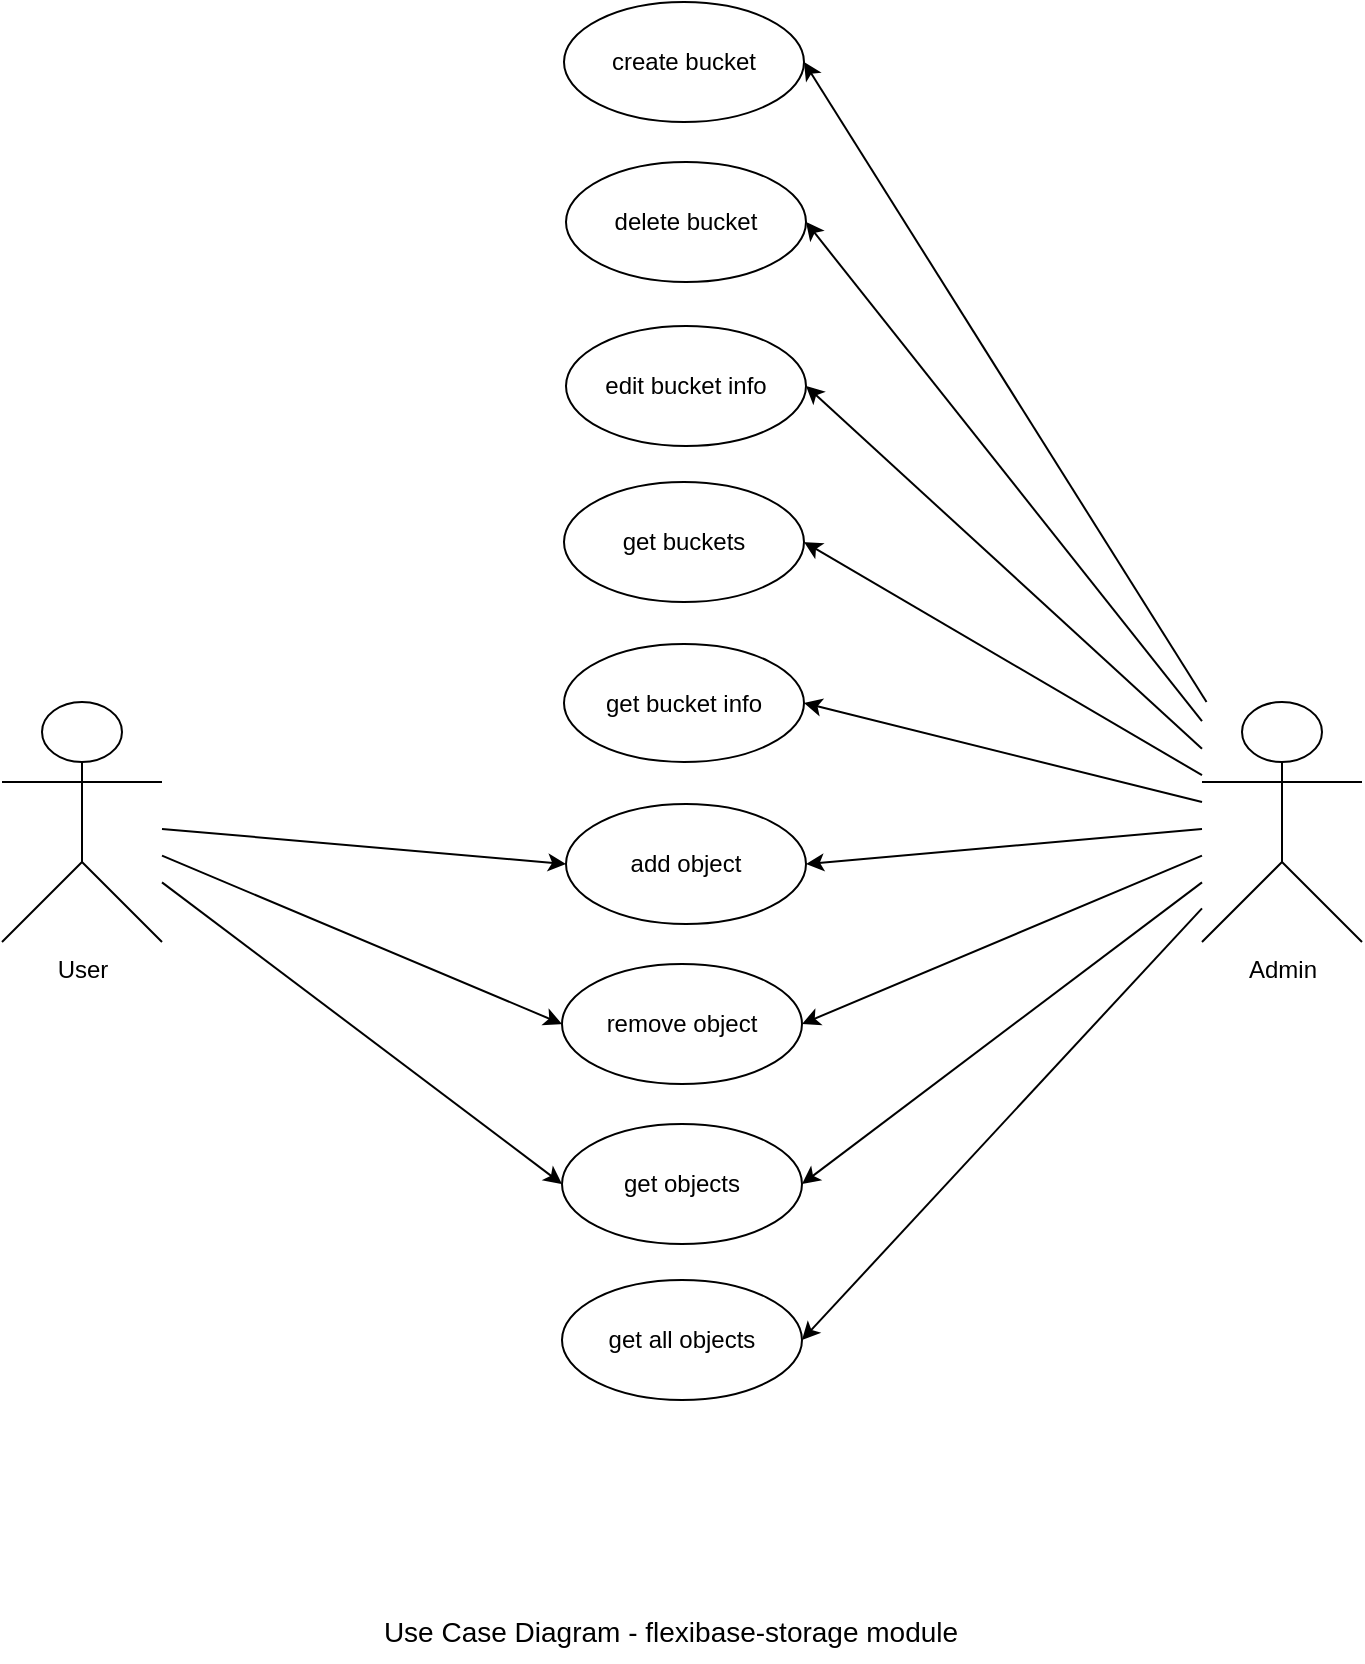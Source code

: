 <mxfile version="24.8.2">
  <diagram name="Page-1" id="nG5Lf46U3G_AB2WQUIO0">
    <mxGraphModel dx="1434" dy="780" grid="1" gridSize="10" guides="1" tooltips="1" connect="1" arrows="1" fold="1" page="1" pageScale="1" pageWidth="827" pageHeight="1169" math="0" shadow="0">
      <root>
        <mxCell id="0" />
        <mxCell id="1" parent="0" />
        <mxCell id="rVXt2I2E3oL4A_mwTCk6-1" value="User" style="shape=umlActor;verticalLabelPosition=bottom;verticalAlign=top;html=1;outlineConnect=0;" parent="1" vertex="1">
          <mxGeometry x="80" y="520" width="80" height="120" as="geometry" />
        </mxCell>
        <mxCell id="rVXt2I2E3oL4A_mwTCk6-2" value="Admin" style="shape=umlActor;verticalLabelPosition=bottom;verticalAlign=top;html=1;outlineConnect=0;" parent="1" vertex="1">
          <mxGeometry x="680" y="520" width="80" height="120" as="geometry" />
        </mxCell>
        <mxCell id="rVXt2I2E3oL4A_mwTCk6-3" value="create bucket" style="ellipse;whiteSpace=wrap;html=1;align=center;" parent="1" vertex="1">
          <mxGeometry x="361" y="170" width="120" height="60" as="geometry" />
        </mxCell>
        <mxCell id="rVXt2I2E3oL4A_mwTCk6-4" value="delete bucket" style="ellipse;whiteSpace=wrap;html=1;align=center;" parent="1" vertex="1">
          <mxGeometry x="362" y="250" width="120" height="60" as="geometry" />
        </mxCell>
        <mxCell id="rVXt2I2E3oL4A_mwTCk6-5" value="edit bucket info" style="ellipse;whiteSpace=wrap;html=1;align=center;" parent="1" vertex="1">
          <mxGeometry x="362" y="332" width="120" height="60" as="geometry" />
        </mxCell>
        <mxCell id="rVXt2I2E3oL4A_mwTCk6-6" value="add object" style="ellipse;whiteSpace=wrap;html=1;align=center;" parent="1" vertex="1">
          <mxGeometry x="362" y="571" width="120" height="60" as="geometry" />
        </mxCell>
        <mxCell id="rVXt2I2E3oL4A_mwTCk6-7" value="remove object" style="ellipse;whiteSpace=wrap;html=1;align=center;" parent="1" vertex="1">
          <mxGeometry x="360" y="651" width="120" height="60" as="geometry" />
        </mxCell>
        <mxCell id="rVXt2I2E3oL4A_mwTCk6-14" value="get objects" style="ellipse;whiteSpace=wrap;html=1;align=center;" parent="1" vertex="1">
          <mxGeometry x="360" y="731" width="120" height="60" as="geometry" />
        </mxCell>
        <mxCell id="rVXt2I2E3oL4A_mwTCk6-15" value="get all objects" style="ellipse;whiteSpace=wrap;html=1;align=center;" parent="1" vertex="1">
          <mxGeometry x="360" y="809" width="120" height="60" as="geometry" />
        </mxCell>
        <mxCell id="rVXt2I2E3oL4A_mwTCk6-22" value="&lt;font style=&quot;font-size: 14px;&quot;&gt;Use Case Diagram - flexibase-storage module&lt;/font&gt;" style="text;html=1;align=center;verticalAlign=middle;resizable=0;points=[];autosize=1;strokeColor=none;fillColor=none;" parent="1" vertex="1">
          <mxGeometry x="259" y="970" width="310" height="30" as="geometry" />
        </mxCell>
        <mxCell id="rVXt2I2E3oL4A_mwTCk6-23" value="get buckets" style="ellipse;whiteSpace=wrap;html=1;align=center;" parent="1" vertex="1">
          <mxGeometry x="361" y="410" width="120" height="60" as="geometry" />
        </mxCell>
        <mxCell id="rVXt2I2E3oL4A_mwTCk6-24" value="get bucket info" style="ellipse;whiteSpace=wrap;html=1;align=center;" parent="1" vertex="1">
          <mxGeometry x="361" y="491" width="120" height="59" as="geometry" />
        </mxCell>
        <mxCell id="nbBjpG1MMbMtoB-fpbJl-1" value="" style="endArrow=classic;html=1;rounded=0;entryX=0;entryY=0.5;entryDx=0;entryDy=0;" edge="1" parent="1" source="rVXt2I2E3oL4A_mwTCk6-1" target="rVXt2I2E3oL4A_mwTCk6-6">
          <mxGeometry width="50" height="50" relative="1" as="geometry">
            <mxPoint x="390" y="630" as="sourcePoint" />
            <mxPoint x="440" y="580" as="targetPoint" />
          </mxGeometry>
        </mxCell>
        <mxCell id="nbBjpG1MMbMtoB-fpbJl-2" value="" style="endArrow=classic;html=1;rounded=0;entryX=0;entryY=0.5;entryDx=0;entryDy=0;" edge="1" parent="1" source="rVXt2I2E3oL4A_mwTCk6-1" target="rVXt2I2E3oL4A_mwTCk6-7">
          <mxGeometry width="50" height="50" relative="1" as="geometry">
            <mxPoint x="390" y="630" as="sourcePoint" />
            <mxPoint x="440" y="580" as="targetPoint" />
          </mxGeometry>
        </mxCell>
        <mxCell id="nbBjpG1MMbMtoB-fpbJl-3" value="" style="endArrow=classic;html=1;rounded=0;entryX=0;entryY=0.5;entryDx=0;entryDy=0;" edge="1" parent="1" source="rVXt2I2E3oL4A_mwTCk6-1" target="rVXt2I2E3oL4A_mwTCk6-14">
          <mxGeometry width="50" height="50" relative="1" as="geometry">
            <mxPoint x="390" y="630" as="sourcePoint" />
            <mxPoint x="440" y="580" as="targetPoint" />
          </mxGeometry>
        </mxCell>
        <mxCell id="nbBjpG1MMbMtoB-fpbJl-4" value="" style="endArrow=classic;html=1;rounded=0;entryX=1;entryY=0.5;entryDx=0;entryDy=0;" edge="1" parent="1" source="rVXt2I2E3oL4A_mwTCk6-2" target="rVXt2I2E3oL4A_mwTCk6-3">
          <mxGeometry width="50" height="50" relative="1" as="geometry">
            <mxPoint x="620" y="332" as="sourcePoint" />
            <mxPoint x="670" y="282" as="targetPoint" />
          </mxGeometry>
        </mxCell>
        <mxCell id="nbBjpG1MMbMtoB-fpbJl-5" value="" style="endArrow=classic;html=1;rounded=0;entryX=1;entryY=0.5;entryDx=0;entryDy=0;" edge="1" parent="1" source="rVXt2I2E3oL4A_mwTCk6-2" target="rVXt2I2E3oL4A_mwTCk6-4">
          <mxGeometry width="50" height="50" relative="1" as="geometry">
            <mxPoint x="650" y="260" as="sourcePoint" />
            <mxPoint x="700" y="210" as="targetPoint" />
          </mxGeometry>
        </mxCell>
        <mxCell id="nbBjpG1MMbMtoB-fpbJl-6" value="" style="endArrow=classic;html=1;rounded=0;entryX=1;entryY=0.5;entryDx=0;entryDy=0;" edge="1" parent="1" source="rVXt2I2E3oL4A_mwTCk6-2" target="rVXt2I2E3oL4A_mwTCk6-5">
          <mxGeometry width="50" height="50" relative="1" as="geometry">
            <mxPoint x="650" y="290" as="sourcePoint" />
            <mxPoint x="700" y="240" as="targetPoint" />
          </mxGeometry>
        </mxCell>
        <mxCell id="nbBjpG1MMbMtoB-fpbJl-7" value="" style="endArrow=classic;html=1;rounded=0;entryX=1;entryY=0.5;entryDx=0;entryDy=0;" edge="1" parent="1" source="rVXt2I2E3oL4A_mwTCk6-2" target="rVXt2I2E3oL4A_mwTCk6-23">
          <mxGeometry width="50" height="50" relative="1" as="geometry">
            <mxPoint x="390" y="530" as="sourcePoint" />
            <mxPoint x="750" y="370" as="targetPoint" />
          </mxGeometry>
        </mxCell>
        <mxCell id="nbBjpG1MMbMtoB-fpbJl-8" value="" style="endArrow=classic;html=1;rounded=0;entryX=1;entryY=0.5;entryDx=0;entryDy=0;" edge="1" parent="1" source="rVXt2I2E3oL4A_mwTCk6-2" target="rVXt2I2E3oL4A_mwTCk6-24">
          <mxGeometry width="50" height="50" relative="1" as="geometry">
            <mxPoint x="600" y="700" as="sourcePoint" />
            <mxPoint x="650" y="650" as="targetPoint" />
          </mxGeometry>
        </mxCell>
        <mxCell id="nbBjpG1MMbMtoB-fpbJl-9" value="" style="endArrow=classic;html=1;rounded=0;entryX=1;entryY=0.5;entryDx=0;entryDy=0;" edge="1" parent="1" source="rVXt2I2E3oL4A_mwTCk6-2" target="rVXt2I2E3oL4A_mwTCk6-6">
          <mxGeometry width="50" height="50" relative="1" as="geometry">
            <mxPoint x="650" y="830" as="sourcePoint" />
            <mxPoint x="700" y="780" as="targetPoint" />
          </mxGeometry>
        </mxCell>
        <mxCell id="nbBjpG1MMbMtoB-fpbJl-10" value="" style="endArrow=classic;html=1;rounded=0;entryX=1;entryY=0.5;entryDx=0;entryDy=0;" edge="1" parent="1" source="rVXt2I2E3oL4A_mwTCk6-2" target="rVXt2I2E3oL4A_mwTCk6-7">
          <mxGeometry width="50" height="50" relative="1" as="geometry">
            <mxPoint x="670" y="820" as="sourcePoint" />
            <mxPoint x="720" y="770" as="targetPoint" />
          </mxGeometry>
        </mxCell>
        <mxCell id="nbBjpG1MMbMtoB-fpbJl-11" value="" style="endArrow=classic;html=1;rounded=0;entryX=1;entryY=0.5;entryDx=0;entryDy=0;" edge="1" parent="1" source="rVXt2I2E3oL4A_mwTCk6-2" target="rVXt2I2E3oL4A_mwTCk6-14">
          <mxGeometry width="50" height="50" relative="1" as="geometry">
            <mxPoint x="720" y="820" as="sourcePoint" />
            <mxPoint x="770" y="770" as="targetPoint" />
          </mxGeometry>
        </mxCell>
        <mxCell id="nbBjpG1MMbMtoB-fpbJl-12" value="" style="endArrow=classic;html=1;rounded=0;entryX=1;entryY=0.5;entryDx=0;entryDy=0;" edge="1" parent="1" source="rVXt2I2E3oL4A_mwTCk6-2" target="rVXt2I2E3oL4A_mwTCk6-15">
          <mxGeometry width="50" height="50" relative="1" as="geometry">
            <mxPoint x="710" y="830" as="sourcePoint" />
            <mxPoint x="760" y="780" as="targetPoint" />
          </mxGeometry>
        </mxCell>
      </root>
    </mxGraphModel>
  </diagram>
</mxfile>
